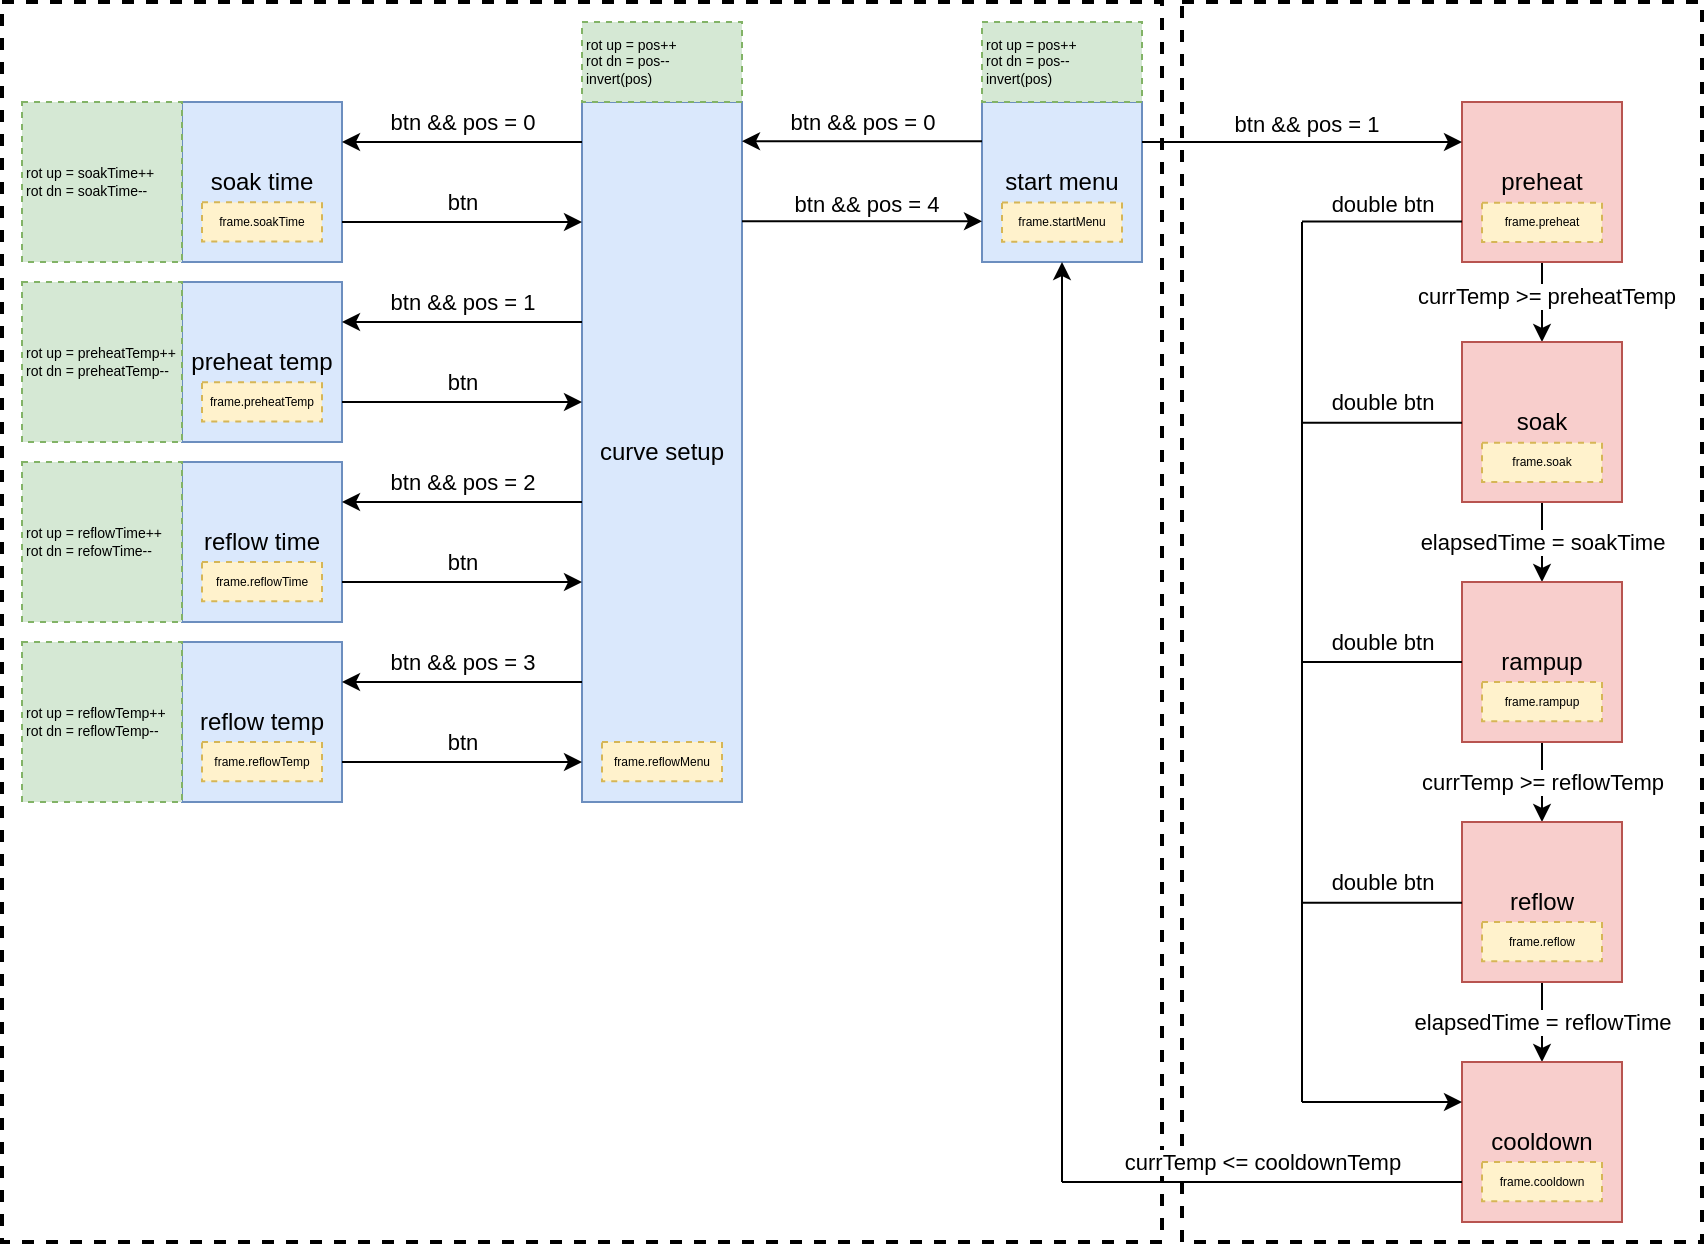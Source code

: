 <mxfile version="20.2.3" type="device"><diagram id="PNC5pKhUdalIA6muJ3tR" name="Pagina-1"><mxGraphModel dx="1745" dy="714" grid="1" gridSize="10" guides="1" tooltips="1" connect="1" arrows="1" fold="1" page="1" pageScale="1" pageWidth="827" pageHeight="1169" math="0" shadow="0"><root><mxCell id="0"/><mxCell id="1" parent="0"/><mxCell id="4E7Bbs9U4cKYDKUucUMV-2" value="" style="rounded=0;whiteSpace=wrap;html=1;dashed=1;fillColor=none;strokeWidth=2;" vertex="1" parent="1"><mxGeometry x="-410" y="190" width="580" height="620" as="geometry"/></mxCell><mxCell id="4E7Bbs9U4cKYDKUucUMV-3" value="" style="rounded=0;whiteSpace=wrap;html=1;dashed=1;fillColor=none;strokeWidth=2;" vertex="1" parent="1"><mxGeometry x="180" y="190" width="260" height="620" as="geometry"/></mxCell><mxCell id="zjzKVayFT4FnOGQioHAI-19" value="start menu" style="whiteSpace=wrap;html=1;aspect=fixed;fillColor=#dae8fc;strokeColor=#6c8ebf;" parent="1" vertex="1"><mxGeometry x="80" y="240" width="80" height="80" as="geometry"/></mxCell><mxCell id="zjzKVayFT4FnOGQioHAI-24" value="preheat temp" style="rounded=0;whiteSpace=wrap;html=1;fillColor=#dae8fc;strokeColor=#6c8ebf;" parent="1" vertex="1"><mxGeometry x="-320" y="330" width="80" height="80" as="geometry"/></mxCell><mxCell id="zjzKVayFT4FnOGQioHAI-27" value="soak time" style="rounded=0;whiteSpace=wrap;html=1;fillColor=#dae8fc;strokeColor=#6c8ebf;" parent="1" vertex="1"><mxGeometry x="-320" y="240" width="80" height="80" as="geometry"/></mxCell><mxCell id="zjzKVayFT4FnOGQioHAI-41" value="curve setup" style="rounded=0;whiteSpace=wrap;html=1;fillColor=#dae8fc;strokeColor=#6c8ebf;" parent="1" vertex="1"><mxGeometry x="-120" y="240" width="80" height="350" as="geometry"/></mxCell><mxCell id="zjzKVayFT4FnOGQioHAI-42" value="" style="endArrow=classic;html=1;rounded=0;exitX=0;exitY=0.1;exitDx=0;exitDy=0;exitPerimeter=0;entryX=1;entryY=0.25;entryDx=0;entryDy=0;" parent="1" target="zjzKVayFT4FnOGQioHAI-27" edge="1"><mxGeometry width="50" height="50" relative="1" as="geometry"><mxPoint x="-120" y="260" as="sourcePoint"/><mxPoint x="-130" y="300" as="targetPoint"/></mxGeometry></mxCell><mxCell id="zjzKVayFT4FnOGQioHAI-50" value="btn &amp;amp;&amp;amp; pos = 0" style="edgeLabel;html=1;align=center;verticalAlign=middle;resizable=0;points=[];" parent="zjzKVayFT4FnOGQioHAI-42" vertex="1" connectable="0"><mxGeometry x="0.186" y="1" relative="1" as="geometry"><mxPoint x="11" y="-11" as="offset"/></mxGeometry></mxCell><mxCell id="zjzKVayFT4FnOGQioHAI-43" value="" style="endArrow=classic;html=1;rounded=0;exitX=0;exitY=0.1;exitDx=0;exitDy=0;exitPerimeter=0;entryX=1;entryY=0.25;entryDx=0;entryDy=0;" parent="1" edge="1"><mxGeometry width="50" height="50" relative="1" as="geometry"><mxPoint x="-120" y="350" as="sourcePoint"/><mxPoint x="-240" y="350" as="targetPoint"/></mxGeometry></mxCell><mxCell id="zjzKVayFT4FnOGQioHAI-48" value="" style="endArrow=classic;html=1;rounded=0;exitX=0;exitY=0.1;exitDx=0;exitDy=0;exitPerimeter=0;entryX=1;entryY=0.25;entryDx=0;entryDy=0;" parent="1" edge="1"><mxGeometry width="50" height="50" relative="1" as="geometry"><mxPoint x="-240" y="300" as="sourcePoint"/><mxPoint x="-120" y="300" as="targetPoint"/></mxGeometry></mxCell><mxCell id="zjzKVayFT4FnOGQioHAI-49" value="" style="endArrow=classic;html=1;rounded=0;exitX=0;exitY=0.1;exitDx=0;exitDy=0;exitPerimeter=0;entryX=1;entryY=0.25;entryDx=0;entryDy=0;" parent="1" edge="1"><mxGeometry width="50" height="50" relative="1" as="geometry"><mxPoint x="-240" y="390" as="sourcePoint"/><mxPoint x="-120" y="390" as="targetPoint"/></mxGeometry></mxCell><mxCell id="zjzKVayFT4FnOGQioHAI-51" value="btn" style="edgeLabel;html=1;align=center;verticalAlign=middle;resizable=0;points=[];" parent="1" vertex="1" connectable="0"><mxGeometry x="-180.003" y="290" as="geometry"/></mxCell><mxCell id="zjzKVayFT4FnOGQioHAI-52" value="btn &amp;amp;&amp;amp; pos = 1" style="edgeLabel;html=1;align=center;verticalAlign=middle;resizable=0;points=[];" parent="1" vertex="1" connectable="0"><mxGeometry x="-180.003" y="340" as="geometry"/></mxCell><mxCell id="zjzKVayFT4FnOGQioHAI-53" value="btn" style="edgeLabel;html=1;align=center;verticalAlign=middle;resizable=0;points=[];" parent="1" vertex="1" connectable="0"><mxGeometry x="-179.953" y="380" as="geometry"/></mxCell><mxCell id="zjzKVayFT4FnOGQioHAI-61" value="reflow temp" style="rounded=0;whiteSpace=wrap;html=1;fillColor=#dae8fc;strokeColor=#6c8ebf;" parent="1" vertex="1"><mxGeometry x="-320" y="510" width="80" height="80" as="geometry"/></mxCell><mxCell id="zjzKVayFT4FnOGQioHAI-62" value="reflow time" style="rounded=0;whiteSpace=wrap;html=1;fillColor=#dae8fc;strokeColor=#6c8ebf;" parent="1" vertex="1"><mxGeometry x="-320" y="420" width="80" height="80" as="geometry"/></mxCell><mxCell id="zjzKVayFT4FnOGQioHAI-63" value="" style="endArrow=classic;html=1;rounded=0;exitX=0;exitY=0.1;exitDx=0;exitDy=0;exitPerimeter=0;entryX=1;entryY=0.25;entryDx=0;entryDy=0;" parent="1" target="zjzKVayFT4FnOGQioHAI-62" edge="1"><mxGeometry width="50" height="50" relative="1" as="geometry"><mxPoint x="-120" y="440" as="sourcePoint"/><mxPoint x="-130" y="480" as="targetPoint"/></mxGeometry></mxCell><mxCell id="zjzKVayFT4FnOGQioHAI-64" value="btn &amp;amp;&amp;amp; pos = 2" style="edgeLabel;html=1;align=center;verticalAlign=middle;resizable=0;points=[];" parent="zjzKVayFT4FnOGQioHAI-63" vertex="1" connectable="0"><mxGeometry x="0.186" y="1" relative="1" as="geometry"><mxPoint x="11" y="-11" as="offset"/></mxGeometry></mxCell><mxCell id="zjzKVayFT4FnOGQioHAI-65" value="" style="endArrow=classic;html=1;rounded=0;exitX=0;exitY=0.1;exitDx=0;exitDy=0;exitPerimeter=0;entryX=1;entryY=0.25;entryDx=0;entryDy=0;" parent="1" edge="1"><mxGeometry width="50" height="50" relative="1" as="geometry"><mxPoint x="-120" y="530" as="sourcePoint"/><mxPoint x="-240" y="530" as="targetPoint"/></mxGeometry></mxCell><mxCell id="zjzKVayFT4FnOGQioHAI-66" value="" style="endArrow=classic;html=1;rounded=0;exitX=0;exitY=0.1;exitDx=0;exitDy=0;exitPerimeter=0;entryX=1;entryY=0.25;entryDx=0;entryDy=0;" parent="1" edge="1"><mxGeometry width="50" height="50" relative="1" as="geometry"><mxPoint x="-240" y="480" as="sourcePoint"/><mxPoint x="-120" y="480" as="targetPoint"/></mxGeometry></mxCell><mxCell id="zjzKVayFT4FnOGQioHAI-67" value="" style="endArrow=classic;html=1;rounded=0;exitX=0;exitY=0.1;exitDx=0;exitDy=0;exitPerimeter=0;entryX=1;entryY=0.25;entryDx=0;entryDy=0;" parent="1" edge="1"><mxGeometry width="50" height="50" relative="1" as="geometry"><mxPoint x="-240" y="570" as="sourcePoint"/><mxPoint x="-120" y="570" as="targetPoint"/></mxGeometry></mxCell><mxCell id="zjzKVayFT4FnOGQioHAI-68" value="btn" style="edgeLabel;html=1;align=center;verticalAlign=middle;resizable=0;points=[];" parent="1" vertex="1" connectable="0"><mxGeometry x="-180.003" y="470" as="geometry"/></mxCell><mxCell id="zjzKVayFT4FnOGQioHAI-69" value="btn &amp;amp;&amp;amp; pos = 3" style="edgeLabel;html=1;align=center;verticalAlign=middle;resizable=0;points=[];" parent="1" vertex="1" connectable="0"><mxGeometry x="-180.003" y="520" as="geometry"/></mxCell><mxCell id="zjzKVayFT4FnOGQioHAI-70" value="btn" style="edgeLabel;html=1;align=center;verticalAlign=middle;resizable=0;points=[];" parent="1" vertex="1" connectable="0"><mxGeometry x="-179.953" y="560" as="geometry"/></mxCell><mxCell id="zjzKVayFT4FnOGQioHAI-71" value="" style="endArrow=classic;html=1;rounded=0;exitX=0;exitY=0.1;exitDx=0;exitDy=0;exitPerimeter=0;entryX=1;entryY=0.25;entryDx=0;entryDy=0;" parent="1" edge="1"><mxGeometry width="50" height="50" relative="1" as="geometry"><mxPoint x="80" y="259.63" as="sourcePoint"/><mxPoint x="-40" y="259.63" as="targetPoint"/></mxGeometry></mxCell><mxCell id="zjzKVayFT4FnOGQioHAI-72" value="btn &amp;amp;&amp;amp; pos = 0" style="edgeLabel;html=1;align=center;verticalAlign=middle;resizable=0;points=[];" parent="zjzKVayFT4FnOGQioHAI-71" vertex="1" connectable="0"><mxGeometry x="0.186" y="1" relative="1" as="geometry"><mxPoint x="11" y="-11" as="offset"/></mxGeometry></mxCell><mxCell id="zjzKVayFT4FnOGQioHAI-73" value="" style="endArrow=classic;html=1;rounded=0;exitX=0;exitY=0.1;exitDx=0;exitDy=0;exitPerimeter=0;entryX=1;entryY=0.25;entryDx=0;entryDy=0;" parent="1" edge="1"><mxGeometry width="50" height="50" relative="1" as="geometry"><mxPoint x="-40" y="299.63" as="sourcePoint"/><mxPoint x="80" y="299.63" as="targetPoint"/></mxGeometry></mxCell><mxCell id="zjzKVayFT4FnOGQioHAI-74" value="btn &amp;amp;&amp;amp; pos = 4" style="edgeLabel;html=1;align=center;verticalAlign=middle;resizable=0;points=[];" parent="1" vertex="1" connectable="0"><mxGeometry x="19.997" y="290.18" as="geometry"><mxPoint x="2" y="1" as="offset"/></mxGeometry></mxCell><mxCell id="zjzKVayFT4FnOGQioHAI-88" value="&lt;font style=&quot;font-size: 6px;&quot;&gt;frame.soakTime&lt;/font&gt;" style="rounded=0;whiteSpace=wrap;html=1;fontSize=6;fillColor=#fff2cc;strokeColor=#d6b656;dashed=1;" parent="1" vertex="1"><mxGeometry x="-310" y="290.18" width="60" height="19.63" as="geometry"/></mxCell><mxCell id="zjzKVayFT4FnOGQioHAI-91" value="&lt;font style=&quot;font-size: 6px;&quot;&gt;frame.preheatTemp&lt;/font&gt;" style="rounded=0;whiteSpace=wrap;html=1;fontSize=6;fillColor=#fff2cc;strokeColor=#d6b656;dashed=1;" parent="1" vertex="1"><mxGeometry x="-310" y="380.18" width="60" height="19.63" as="geometry"/></mxCell><mxCell id="zjzKVayFT4FnOGQioHAI-92" value="&lt;font style=&quot;font-size: 6px;&quot;&gt;frame.reflowTime&lt;/font&gt;" style="rounded=0;whiteSpace=wrap;html=1;fontSize=6;fillColor=#fff2cc;strokeColor=#d6b656;dashed=1;" parent="1" vertex="1"><mxGeometry x="-310" y="470" width="60" height="19.63" as="geometry"/></mxCell><mxCell id="zjzKVayFT4FnOGQioHAI-93" value="&lt;font style=&quot;font-size: 6px;&quot;&gt;frame.reflowTemp&lt;/font&gt;" style="rounded=0;whiteSpace=wrap;html=1;fontSize=6;fillColor=#fff2cc;strokeColor=#d6b656;dashed=1;" parent="1" vertex="1"><mxGeometry x="-310" y="560" width="60" height="19.63" as="geometry"/></mxCell><mxCell id="zjzKVayFT4FnOGQioHAI-94" value="&lt;font style=&quot;font-size: 6px;&quot;&gt;frame.reflowMenu&lt;/font&gt;" style="rounded=0;whiteSpace=wrap;html=1;fontSize=6;fillColor=#fff2cc;strokeColor=#d6b656;dashed=1;" parent="1" vertex="1"><mxGeometry x="-110" y="560" width="60" height="19.63" as="geometry"/></mxCell><mxCell id="zjzKVayFT4FnOGQioHAI-95" value="&lt;font style=&quot;font-size: 6px;&quot;&gt;frame.startMenu&lt;/font&gt;" style="rounded=0;whiteSpace=wrap;html=1;fontSize=6;fillColor=#fff2cc;strokeColor=#d6b656;dashed=1;" parent="1" vertex="1"><mxGeometry x="90" y="290.19" width="60" height="19.63" as="geometry"/></mxCell><mxCell id="zjzKVayFT4FnOGQioHAI-99" value="rot up = soakTime++&amp;nbsp;&lt;br style=&quot;font-size: 7px;&quot;&gt;&lt;div style=&quot;font-size: 7px;&quot;&gt;&lt;span style=&quot;background-color: initial; font-size: 7px;&quot;&gt;rot dn = soakTime--&lt;/span&gt;&lt;/div&gt;" style="rounded=0;whiteSpace=wrap;html=1;fillColor=#d5e8d4;strokeColor=#82b366;align=left;fontSize=7;dashed=1;" parent="1" vertex="1"><mxGeometry x="-400" y="240" width="80" height="80" as="geometry"/></mxCell><mxCell id="zjzKVayFT4FnOGQioHAI-103" value="rot up = pos++&amp;nbsp;&lt;br style=&quot;font-size: 7px;&quot;&gt;&lt;div style=&quot;font-size: 7px;&quot;&gt;&lt;span style=&quot;background-color: initial; font-size: 7px;&quot;&gt;rot dn = pos--&lt;/span&gt;&lt;/div&gt;&lt;div style=&quot;font-size: 7px;&quot;&gt;&lt;span style=&quot;background-color: initial; font-size: 7px;&quot;&gt;invert(pos)&lt;/span&gt;&lt;/div&gt;" style="rounded=0;whiteSpace=wrap;html=1;fillColor=#d5e8d4;strokeColor=#82b366;align=left;fontSize=7;dashed=1;" parent="1" vertex="1"><mxGeometry x="-120" y="200.0" width="80" height="40" as="geometry"/></mxCell><mxCell id="zjzKVayFT4FnOGQioHAI-104" value="rot up = preheatTemp++&amp;nbsp;&lt;br style=&quot;font-size: 7px;&quot;&gt;&lt;div style=&quot;font-size: 7px;&quot;&gt;&lt;span style=&quot;background-color: initial; font-size: 7px;&quot;&gt;rot dn = preheatTemp--&lt;/span&gt;&lt;/div&gt;" style="rounded=0;whiteSpace=wrap;html=1;fillColor=#d5e8d4;strokeColor=#82b366;align=left;fontSize=7;dashed=1;" parent="1" vertex="1"><mxGeometry x="-400" y="330" width="80" height="80" as="geometry"/></mxCell><mxCell id="zjzKVayFT4FnOGQioHAI-105" value="rot up = reflowTime++&amp;nbsp;&lt;br style=&quot;font-size: 7px;&quot;&gt;&lt;div style=&quot;font-size: 7px;&quot;&gt;&lt;span style=&quot;background-color: initial; font-size: 7px;&quot;&gt;rot dn = refowTime--&lt;/span&gt;&lt;/div&gt;" style="rounded=0;whiteSpace=wrap;html=1;fillColor=#d5e8d4;strokeColor=#82b366;align=left;fontSize=7;dashed=1;" parent="1" vertex="1"><mxGeometry x="-400" y="420" width="80" height="80" as="geometry"/></mxCell><mxCell id="zjzKVayFT4FnOGQioHAI-106" value="rot up = reflowTemp++&amp;nbsp;&lt;br style=&quot;font-size: 7px;&quot;&gt;&lt;div style=&quot;font-size: 7px;&quot;&gt;&lt;span style=&quot;background-color: initial; font-size: 7px;&quot;&gt;rot dn = reflowTemp--&lt;/span&gt;&lt;/div&gt;" style="rounded=0;whiteSpace=wrap;html=1;fillColor=#d5e8d4;strokeColor=#82b366;align=left;fontSize=7;dashed=1;" parent="1" vertex="1"><mxGeometry x="-400" y="510" width="80" height="80" as="geometry"/></mxCell><mxCell id="zjzKVayFT4FnOGQioHAI-107" value="rot up = pos++&amp;nbsp;&lt;br style=&quot;font-size: 7px;&quot;&gt;&lt;div style=&quot;font-size: 7px;&quot;&gt;&lt;span style=&quot;background-color: initial; font-size: 7px;&quot;&gt;rot dn = pos--&lt;/span&gt;&lt;/div&gt;&lt;div style=&quot;font-size: 7px;&quot;&gt;&lt;span style=&quot;background-color: initial; font-size: 7px;&quot;&gt;invert(pos)&lt;/span&gt;&lt;/div&gt;" style="rounded=0;whiteSpace=wrap;html=1;fillColor=#d5e8d4;strokeColor=#82b366;align=left;fontSize=7;dashed=1;" parent="1" vertex="1"><mxGeometry x="80" y="200" width="80" height="40" as="geometry"/></mxCell><mxCell id="zjzKVayFT4FnOGQioHAI-118" style="edgeStyle=orthogonalEdgeStyle;rounded=0;orthogonalLoop=1;jettySize=auto;html=1;entryX=0.5;entryY=0;entryDx=0;entryDy=0;fontSize=11;startArrow=none;startFill=0;endArrow=classic;endFill=1;" parent="1" source="zjzKVayFT4FnOGQioHAI-109" target="zjzKVayFT4FnOGQioHAI-110" edge="1"><mxGeometry relative="1" as="geometry"/></mxCell><mxCell id="zjzKVayFT4FnOGQioHAI-120" value="currTemp &amp;gt;= preheatTemp" style="edgeLabel;html=1;align=center;verticalAlign=middle;resizable=0;points=[];fontSize=11;" parent="zjzKVayFT4FnOGQioHAI-118" vertex="1" connectable="0"><mxGeometry x="-0.186" y="2" relative="1" as="geometry"><mxPoint as="offset"/></mxGeometry></mxCell><mxCell id="zjzKVayFT4FnOGQioHAI-109" value="preheat" style="rounded=0;whiteSpace=wrap;html=1;fillColor=#f8cecc;strokeColor=#b85450;" parent="1" vertex="1"><mxGeometry x="320" y="240" width="80" height="80" as="geometry"/></mxCell><mxCell id="zjzKVayFT4FnOGQioHAI-137" style="edgeStyle=orthogonalEdgeStyle;rounded=0;orthogonalLoop=1;jettySize=auto;html=1;fontSize=11;startArrow=none;startFill=0;endArrow=classic;endFill=1;" parent="1" source="zjzKVayFT4FnOGQioHAI-110" target="zjzKVayFT4FnOGQioHAI-111" edge="1"><mxGeometry relative="1" as="geometry"/></mxCell><mxCell id="zjzKVayFT4FnOGQioHAI-110" value="soak" style="rounded=0;whiteSpace=wrap;html=1;fillColor=#f8cecc;strokeColor=#b85450;" parent="1" vertex="1"><mxGeometry x="320" y="360" width="80" height="80" as="geometry"/></mxCell><mxCell id="zjzKVayFT4FnOGQioHAI-138" style="edgeStyle=orthogonalEdgeStyle;rounded=0;orthogonalLoop=1;jettySize=auto;html=1;entryX=0.5;entryY=0;entryDx=0;entryDy=0;fontSize=11;startArrow=none;startFill=0;endArrow=classic;endFill=1;" parent="1" source="zjzKVayFT4FnOGQioHAI-111" target="zjzKVayFT4FnOGQioHAI-112" edge="1"><mxGeometry relative="1" as="geometry"/></mxCell><mxCell id="zjzKVayFT4FnOGQioHAI-111" value="rampup" style="rounded=0;whiteSpace=wrap;html=1;fillColor=#f8cecc;strokeColor=#b85450;" parent="1" vertex="1"><mxGeometry x="320" y="480.0" width="80" height="80" as="geometry"/></mxCell><mxCell id="zjzKVayFT4FnOGQioHAI-136" style="edgeStyle=orthogonalEdgeStyle;rounded=0;orthogonalLoop=1;jettySize=auto;html=1;entryX=0.5;entryY=0;entryDx=0;entryDy=0;fontSize=11;startArrow=none;startFill=0;endArrow=classic;endFill=1;" parent="1" source="zjzKVayFT4FnOGQioHAI-112" target="zjzKVayFT4FnOGQioHAI-132" edge="1"><mxGeometry relative="1" as="geometry"/></mxCell><mxCell id="zjzKVayFT4FnOGQioHAI-112" value="reflow" style="rounded=0;whiteSpace=wrap;html=1;fillColor=#f8cecc;strokeColor=#b85450;" parent="1" vertex="1"><mxGeometry x="320" y="600" width="80" height="80" as="geometry"/></mxCell><mxCell id="zjzKVayFT4FnOGQioHAI-115" value="" style="endArrow=classic;html=1;rounded=0;fontSize=6;exitX=1;exitY=0.25;exitDx=0;exitDy=0;entryX=0;entryY=0.25;entryDx=0;entryDy=0;" parent="1" source="zjzKVayFT4FnOGQioHAI-19" target="zjzKVayFT4FnOGQioHAI-109" edge="1"><mxGeometry width="50" height="50" relative="1" as="geometry"><mxPoint x="350" y="490" as="sourcePoint"/><mxPoint x="260" y="260" as="targetPoint"/><Array as="points"><mxPoint x="210" y="260"/></Array></mxGeometry></mxCell><mxCell id="zjzKVayFT4FnOGQioHAI-117" value="btn &amp;amp;&amp;amp; pos = 1" style="edgeLabel;html=1;align=center;verticalAlign=middle;resizable=0;points=[];" parent="1" vertex="1" connectable="0"><mxGeometry x="239.997" y="250" as="geometry"><mxPoint x="2" y="1" as="offset"/></mxGeometry></mxCell><mxCell id="zjzKVayFT4FnOGQioHAI-132" value="cooldown" style="rounded=0;whiteSpace=wrap;html=1;fillColor=#f8cecc;strokeColor=#b85450;" parent="1" vertex="1"><mxGeometry x="320" y="720" width="80" height="80" as="geometry"/></mxCell><mxCell id="zjzKVayFT4FnOGQioHAI-150" value="elapsedTime = soakTime" style="edgeLabel;html=1;align=center;verticalAlign=middle;resizable=0;points=[];fontSize=11;" parent="1" vertex="1" connectable="0"><mxGeometry x="360" y="459.999" as="geometry"/></mxCell><mxCell id="zjzKVayFT4FnOGQioHAI-151" value="currTemp &amp;gt;= reflowTemp" style="edgeLabel;html=1;align=center;verticalAlign=middle;resizable=0;points=[];fontSize=11;" parent="1" vertex="1" connectable="0"><mxGeometry x="360" y="579.999" as="geometry"/></mxCell><mxCell id="zjzKVayFT4FnOGQioHAI-152" value="elapsedTime = reflowTime" style="edgeLabel;html=1;align=center;verticalAlign=middle;resizable=0;points=[];fontSize=11;" parent="1" vertex="1" connectable="0"><mxGeometry x="360" y="699.999" as="geometry"/></mxCell><mxCell id="zjzKVayFT4FnOGQioHAI-162" value="&lt;font style=&quot;font-size: 6px;&quot;&gt;frame.preheat&lt;/font&gt;" style="rounded=0;whiteSpace=wrap;html=1;fontSize=6;fillColor=#fff2cc;strokeColor=#d6b656;dashed=1;" parent="1" vertex="1"><mxGeometry x="330" y="290.37" width="60" height="19.63" as="geometry"/></mxCell><mxCell id="zjzKVayFT4FnOGQioHAI-163" value="&lt;font style=&quot;font-size: 6px;&quot;&gt;frame.soak&lt;/font&gt;" style="rounded=0;whiteSpace=wrap;html=1;fontSize=6;fillColor=#fff2cc;strokeColor=#d6b656;dashed=1;" parent="1" vertex="1"><mxGeometry x="330" y="410.37" width="60" height="19.63" as="geometry"/></mxCell><mxCell id="zjzKVayFT4FnOGQioHAI-164" value="&lt;font style=&quot;font-size: 6px;&quot;&gt;frame.rampup&lt;/font&gt;" style="rounded=0;whiteSpace=wrap;html=1;fontSize=6;fillColor=#fff2cc;strokeColor=#d6b656;dashed=1;" parent="1" vertex="1"><mxGeometry x="330" y="530" width="60" height="19.63" as="geometry"/></mxCell><mxCell id="zjzKVayFT4FnOGQioHAI-165" value="&lt;font style=&quot;font-size: 6px;&quot;&gt;frame.reflow&lt;/font&gt;" style="rounded=0;whiteSpace=wrap;html=1;fontSize=6;fillColor=#fff2cc;strokeColor=#d6b656;dashed=1;" parent="1" vertex="1"><mxGeometry x="330" y="650" width="60" height="19.63" as="geometry"/></mxCell><mxCell id="zjzKVayFT4FnOGQioHAI-166" value="&lt;font style=&quot;font-size: 6px;&quot;&gt;frame.cooldown&lt;/font&gt;" style="rounded=0;whiteSpace=wrap;html=1;fontSize=6;fillColor=#fff2cc;strokeColor=#d6b656;dashed=1;" parent="1" vertex="1"><mxGeometry x="330" y="770" width="60" height="19.63" as="geometry"/></mxCell><mxCell id="zjzKVayFT4FnOGQioHAI-169" value="" style="endArrow=classic;html=1;rounded=0;fontSize=11;entryX=0.5;entryY=1;entryDx=0;entryDy=0;" parent="1" target="zjzKVayFT4FnOGQioHAI-19" edge="1"><mxGeometry width="50" height="50" relative="1" as="geometry"><mxPoint x="120" y="780" as="sourcePoint"/><mxPoint x="150" y="570" as="targetPoint"/></mxGeometry></mxCell><mxCell id="zjzKVayFT4FnOGQioHAI-170" value="" style="endArrow=none;html=1;rounded=0;fontSize=11;" parent="1" edge="1"><mxGeometry width="50" height="50" relative="1" as="geometry"><mxPoint x="240" y="740" as="sourcePoint"/><mxPoint x="240" y="300" as="targetPoint"/></mxGeometry></mxCell><mxCell id="zjzKVayFT4FnOGQioHAI-173" value="" style="endArrow=none;html=1;rounded=0;fontSize=11;entryX=0;entryY=0.5;entryDx=0;entryDy=0;" parent="1" edge="1"><mxGeometry width="50" height="50" relative="1" as="geometry"><mxPoint x="240" y="640.37" as="sourcePoint"/><mxPoint x="320" y="640.37" as="targetPoint"/></mxGeometry></mxCell><mxCell id="zjzKVayFT4FnOGQioHAI-174" value="" style="endArrow=none;html=1;rounded=0;fontSize=11;entryX=0;entryY=0.5;entryDx=0;entryDy=0;" parent="1" edge="1"><mxGeometry width="50" height="50" relative="1" as="geometry"><mxPoint x="240" y="520.01" as="sourcePoint"/><mxPoint x="320" y="520.01" as="targetPoint"/></mxGeometry></mxCell><mxCell id="zjzKVayFT4FnOGQioHAI-175" value="" style="endArrow=none;html=1;rounded=0;fontSize=11;entryX=0;entryY=0.5;entryDx=0;entryDy=0;" parent="1" edge="1"><mxGeometry width="50" height="50" relative="1" as="geometry"><mxPoint x="240" y="400.37" as="sourcePoint"/><mxPoint x="320" y="400.37" as="targetPoint"/></mxGeometry></mxCell><mxCell id="zjzKVayFT4FnOGQioHAI-176" value="double btn" style="edgeLabel;html=1;align=center;verticalAlign=middle;resizable=0;points=[];fontSize=11;" parent="1" vertex="1" connectable="0"><mxGeometry x="280.003" y="390" as="geometry"/></mxCell><mxCell id="zjzKVayFT4FnOGQioHAI-177" value="double btn" style="edgeLabel;html=1;align=center;verticalAlign=middle;resizable=0;points=[];fontSize=11;" parent="1" vertex="1" connectable="0"><mxGeometry x="280.003" y="509.63" as="geometry"/></mxCell><mxCell id="zjzKVayFT4FnOGQioHAI-178" value="double btn" style="edgeLabel;html=1;align=center;verticalAlign=middle;resizable=0;points=[];fontSize=11;" parent="1" vertex="1" connectable="0"><mxGeometry x="280.003" y="630" as="geometry"/></mxCell><mxCell id="zjzKVayFT4FnOGQioHAI-179" value="" style="endArrow=classic;html=1;rounded=0;fontSize=11;entryX=0;entryY=0.25;entryDx=0;entryDy=0;" parent="1" edge="1"><mxGeometry width="50" height="50" relative="1" as="geometry"><mxPoint x="240" y="740" as="sourcePoint"/><mxPoint x="320" y="740" as="targetPoint"/><Array as="points"><mxPoint x="280" y="740"/></Array></mxGeometry></mxCell><mxCell id="zjzKVayFT4FnOGQioHAI-180" value="" style="endArrow=none;html=1;rounded=0;fontSize=11;entryX=0;entryY=0.75;entryDx=0;entryDy=0;" parent="1" edge="1" target="zjzKVayFT4FnOGQioHAI-132"><mxGeometry width="50" height="50" relative="1" as="geometry"><mxPoint x="120" y="780" as="sourcePoint"/><mxPoint x="260" y="780" as="targetPoint"/></mxGeometry></mxCell><mxCell id="zjzKVayFT4FnOGQioHAI-181" value="currTemp &amp;lt;= cooldownTemp" style="edgeLabel;html=1;align=center;verticalAlign=middle;resizable=0;points=[];fontSize=11;" parent="zjzKVayFT4FnOGQioHAI-180" vertex="1" connectable="0"><mxGeometry x="-0.181" y="-2" relative="1" as="geometry"><mxPoint x="18" y="-12" as="offset"/></mxGeometry></mxCell><mxCell id="zjzKVayFT4FnOGQioHAI-182" value="" style="endArrow=none;html=1;rounded=0;fontSize=11;entryX=0;entryY=0.5;entryDx=0;entryDy=0;" parent="1" edge="1"><mxGeometry width="50" height="50" relative="1" as="geometry"><mxPoint x="240" y="299.69" as="sourcePoint"/><mxPoint x="320" y="299.69" as="targetPoint"/></mxGeometry></mxCell><mxCell id="zjzKVayFT4FnOGQioHAI-185" value="double btn" style="edgeLabel;html=1;align=center;verticalAlign=middle;resizable=0;points=[];fontSize=11;" parent="1" vertex="1" connectable="0"><mxGeometry x="280.003" y="290.37" as="geometry"/></mxCell></root></mxGraphModel></diagram></mxfile>